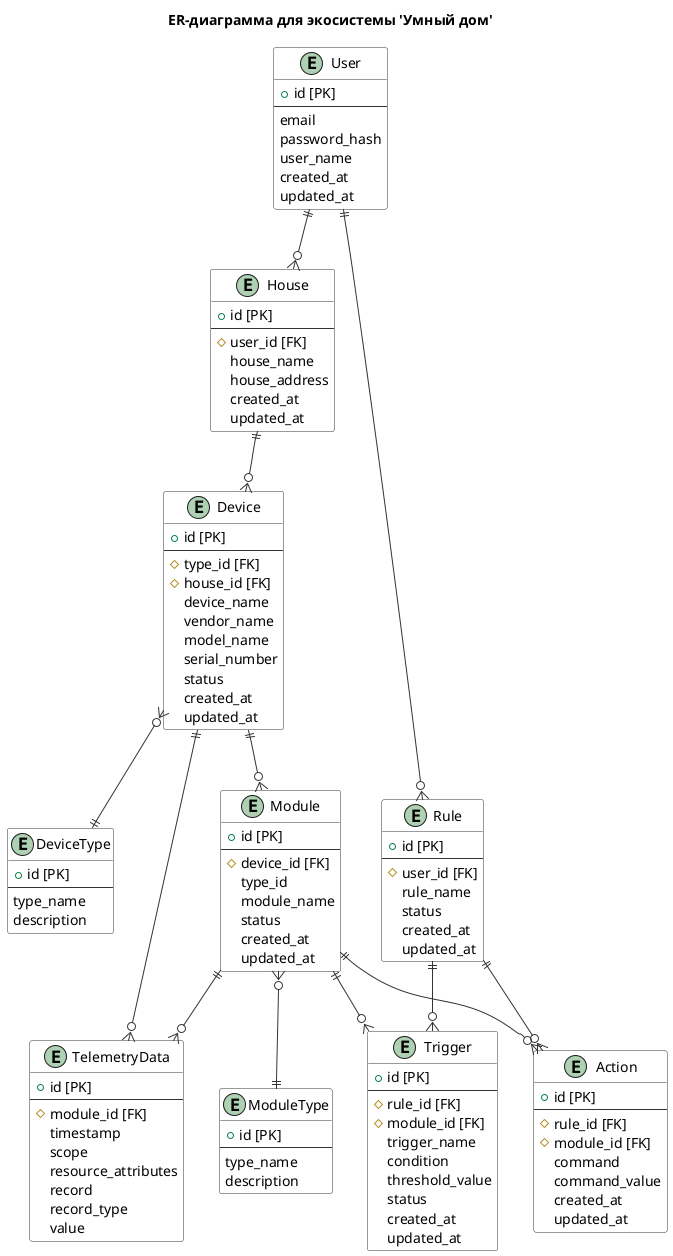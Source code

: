 @startuml
title "ER-диаграмма для экосистемы 'Умный дом'"

' Настройка внешнего вида
!define TABLE_BG_COLOR #FFFFFF
!define TABLE_BORDER_COLOR #333333
hide empty methods
skinparam class {
    BackgroundColor TABLE_BG_COLOR
    BorderColor TABLE_BORDER_COLOR
    ArrowColor TABLE_BORDER_COLOR
}

' Сущности
entity "User" as users {
  + id [PK]
  --
  email
  password_hash
  user_name
  created_at
  updated_at
}

entity "House" as houses {
  + id [PK]
  --
  # user_id [FK]
  house_name
  house_address
  created_at
  updated_at
}

entity "Device" as devices {
  + id [PK]
  --
  # type_id [FK]
  # house_id [FK]
  device_name
  vendor_name
  model_name
  serial_number
  status
  created_at
  updated_at
}

entity "DeviceType" as devicetypes {
  + id [PK]
  --
  type_name
  description
}

entity "Module" as modules {
    + id [PK]
    --
    # device_id [FK]
    type_id
    module_name
    status
    created_at
    updated_at
}

entity "ModuleType" as moduletypes {
  + id [PK]
  --
  type_name
  description
}

entity "TelemetryData" as telemetry {
    + id [PK]
    --
    # module_id [FK]
    timestamp
    scope
    resource_attributes
    record
    record_type
    value
}

entity "Rule" as rules {
    + id [PK]
    --
    # user_id [FK]
    rule_name
    status
    created_at
    updated_at
}

entity "Trigger" as triggers {
    + id [PK]
    --
    # rule_id [FK]
    # module_id [FK]
    trigger_name
    condition
    threshold_value
    status
    created_at
    updated_at
}

entity "Action" as actions {
    + id [PK]
    --
    # rule_id [FK]
    # module_id [FK]
    command
    command_value
    created_at
    updated_at
}


' Связи
users   ||--o{ houses
users   ||--o{ rules
houses  ||--o{ devices
devices }o--|| devicetypes
devices ||--o{ modules
devices ||--o{ telemetry
modules }o--|| moduletypes
modules ||--o{ telemetry
modules ||--o{ triggers
modules ||--o{ actions
rules   ||--o{ triggers
rules   ||--o{ actions

@enduml